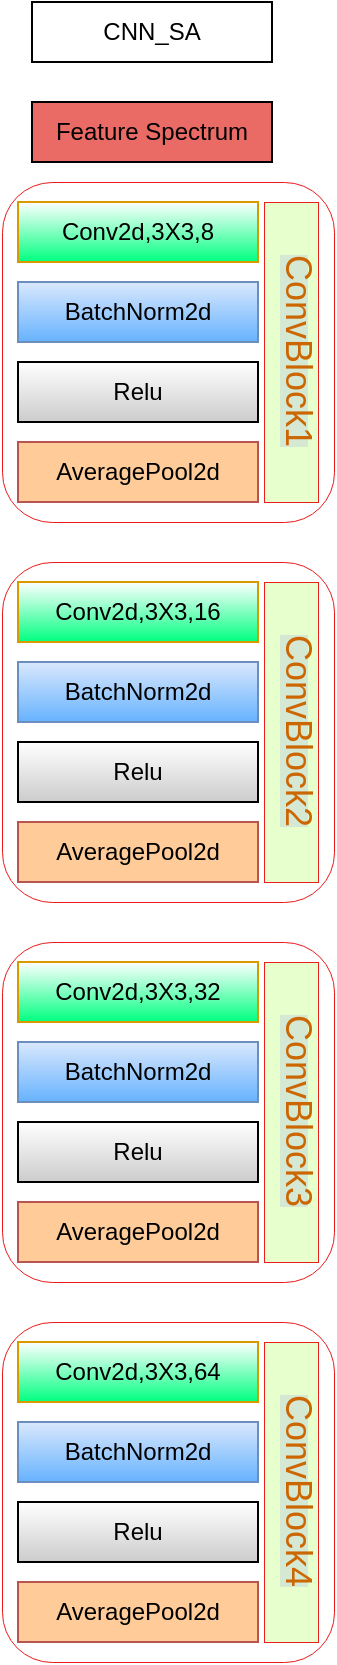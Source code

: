 <mxfile version="23.1.7" type="github">
  <diagram name="第 1 页" id="AjgjSqaszOMBfTFXpg18">
    <mxGraphModel dx="1838" dy="993" grid="1" gridSize="10" guides="1" tooltips="1" connect="1" arrows="1" fold="1" page="1" pageScale="1" pageWidth="827" pageHeight="1169" math="0" shadow="0">
      <root>
        <mxCell id="0" />
        <mxCell id="1" parent="0" />
        <mxCell id="EDfWTcDoBZcYxlzyevOM-1" value="CNN_SA" style="rounded=0;whiteSpace=wrap;html=1;" vertex="1" parent="1">
          <mxGeometry x="240" y="150" width="120" height="30" as="geometry" />
        </mxCell>
        <mxCell id="EDfWTcDoBZcYxlzyevOM-8" value="" style="rounded=1;whiteSpace=wrap;html=1;fillColor=none;strokeWidth=0.5;strokeColor=#ec1818;" vertex="1" parent="1">
          <mxGeometry x="225" y="240" width="166" height="170" as="geometry" />
        </mxCell>
        <mxCell id="EDfWTcDoBZcYxlzyevOM-3" value="Feature Spectrum" style="rounded=0;whiteSpace=wrap;html=1;fillColor=#EA6B66;" vertex="1" parent="1">
          <mxGeometry x="240" y="200" width="120" height="30" as="geometry" />
        </mxCell>
        <mxCell id="EDfWTcDoBZcYxlzyevOM-4" value="Conv2d,3X3,8" style="rounded=0;whiteSpace=wrap;html=1;fillColor=default;strokeColor=#d79b00;gradientColor=#00FF80;" vertex="1" parent="1">
          <mxGeometry x="233" y="250" width="120" height="30" as="geometry" />
        </mxCell>
        <mxCell id="EDfWTcDoBZcYxlzyevOM-5" value="BatchNorm2d" style="rounded=0;whiteSpace=wrap;html=1;fillColor=#dae8fc;strokeColor=#6c8ebf;gradientColor=#66B2FF;" vertex="1" parent="1">
          <mxGeometry x="233" y="290" width="120" height="30" as="geometry" />
        </mxCell>
        <mxCell id="EDfWTcDoBZcYxlzyevOM-6" value="Relu" style="rounded=0;whiteSpace=wrap;html=1;gradientColor=#CCCCCC;" vertex="1" parent="1">
          <mxGeometry x="233" y="330" width="120" height="30" as="geometry" />
        </mxCell>
        <mxCell id="EDfWTcDoBZcYxlzyevOM-7" value="AveragePool2d" style="rounded=0;whiteSpace=wrap;html=1;fillColor=#FFCC99;strokeColor=#b85450;" vertex="1" parent="1">
          <mxGeometry x="233" y="370" width="120" height="30" as="geometry" />
        </mxCell>
        <mxCell id="EDfWTcDoBZcYxlzyevOM-9" value="" style="rounded=0;whiteSpace=wrap;html=1;fillColor=#E6FFCC;strokeColor=#eb1e1e;strokeWidth=0.5;" vertex="1" parent="1">
          <mxGeometry x="356" y="250" width="27" height="150" as="geometry" />
        </mxCell>
        <mxCell id="EDfWTcDoBZcYxlzyevOM-10" value="&lt;span style=&quot;background-color: rgb(213, 232, 212);&quot;&gt;&lt;font style=&quot;font-size: 18px;&quot;&gt;ConvBlock1&lt;/font&gt;&lt;/span&gt;" style="text;html=1;align=center;verticalAlign=middle;whiteSpace=wrap;rounded=0;fontColor=#CC6600;horizontal=0;rotation=-180;" vertex="1" parent="1">
          <mxGeometry x="362.5" y="263" width="21.5" height="121.5" as="geometry" />
        </mxCell>
        <mxCell id="EDfWTcDoBZcYxlzyevOM-11" value="" style="rounded=1;whiteSpace=wrap;html=1;fillColor=none;strokeWidth=0.5;strokeColor=#ec1818;" vertex="1" parent="1">
          <mxGeometry x="225" y="430" width="166" height="170" as="geometry" />
        </mxCell>
        <mxCell id="EDfWTcDoBZcYxlzyevOM-12" value="Conv2d,3X3,16" style="rounded=0;whiteSpace=wrap;html=1;fillColor=default;strokeColor=#d79b00;gradientColor=#00FF80;" vertex="1" parent="1">
          <mxGeometry x="233" y="440" width="120" height="30" as="geometry" />
        </mxCell>
        <mxCell id="EDfWTcDoBZcYxlzyevOM-13" value="BatchNorm2d" style="rounded=0;whiteSpace=wrap;html=1;fillColor=#dae8fc;strokeColor=#6c8ebf;gradientColor=#66B2FF;" vertex="1" parent="1">
          <mxGeometry x="233" y="480" width="120" height="30" as="geometry" />
        </mxCell>
        <mxCell id="EDfWTcDoBZcYxlzyevOM-14" value="Relu" style="rounded=0;whiteSpace=wrap;html=1;gradientColor=#CCCCCC;" vertex="1" parent="1">
          <mxGeometry x="233" y="520" width="120" height="30" as="geometry" />
        </mxCell>
        <mxCell id="EDfWTcDoBZcYxlzyevOM-15" value="AveragePool2d" style="rounded=0;whiteSpace=wrap;html=1;fillColor=#FFCC99;strokeColor=#b85450;" vertex="1" parent="1">
          <mxGeometry x="233" y="560" width="120" height="30" as="geometry" />
        </mxCell>
        <mxCell id="EDfWTcDoBZcYxlzyevOM-16" value="" style="rounded=0;whiteSpace=wrap;html=1;fillColor=#E6FFCC;strokeColor=#eb1e1e;strokeWidth=0.5;" vertex="1" parent="1">
          <mxGeometry x="356" y="440" width="27" height="150" as="geometry" />
        </mxCell>
        <mxCell id="EDfWTcDoBZcYxlzyevOM-17" value="&lt;span style=&quot;background-color: rgb(213, 232, 212);&quot;&gt;&lt;font style=&quot;font-size: 18px;&quot;&gt;ConvBlock2&lt;br&gt;&lt;/font&gt;&lt;/span&gt;" style="text;html=1;align=center;verticalAlign=middle;whiteSpace=wrap;rounded=0;fontColor=#CC6600;horizontal=0;rotation=-180;" vertex="1" parent="1">
          <mxGeometry x="362.5" y="453" width="21.5" height="121.5" as="geometry" />
        </mxCell>
        <mxCell id="EDfWTcDoBZcYxlzyevOM-18" value="" style="rounded=1;whiteSpace=wrap;html=1;fillColor=none;strokeWidth=0.5;strokeColor=#ec1818;" vertex="1" parent="1">
          <mxGeometry x="225" y="620" width="166" height="170" as="geometry" />
        </mxCell>
        <mxCell id="EDfWTcDoBZcYxlzyevOM-19" value="Conv2d,3X3,32" style="rounded=0;whiteSpace=wrap;html=1;fillColor=default;strokeColor=#d79b00;gradientColor=#00FF80;" vertex="1" parent="1">
          <mxGeometry x="233" y="630" width="120" height="30" as="geometry" />
        </mxCell>
        <mxCell id="EDfWTcDoBZcYxlzyevOM-20" value="BatchNorm2d" style="rounded=0;whiteSpace=wrap;html=1;fillColor=#dae8fc;strokeColor=#6c8ebf;gradientColor=#66B2FF;" vertex="1" parent="1">
          <mxGeometry x="233" y="670" width="120" height="30" as="geometry" />
        </mxCell>
        <mxCell id="EDfWTcDoBZcYxlzyevOM-21" value="Relu" style="rounded=0;whiteSpace=wrap;html=1;gradientColor=#CCCCCC;" vertex="1" parent="1">
          <mxGeometry x="233" y="710" width="120" height="30" as="geometry" />
        </mxCell>
        <mxCell id="EDfWTcDoBZcYxlzyevOM-22" value="AveragePool2d" style="rounded=0;whiteSpace=wrap;html=1;fillColor=#FFCC99;strokeColor=#b85450;" vertex="1" parent="1">
          <mxGeometry x="233" y="750" width="120" height="30" as="geometry" />
        </mxCell>
        <mxCell id="EDfWTcDoBZcYxlzyevOM-23" value="" style="rounded=0;whiteSpace=wrap;html=1;fillColor=#E6FFCC;strokeColor=#eb1e1e;strokeWidth=0.5;" vertex="1" parent="1">
          <mxGeometry x="356" y="630" width="27" height="150" as="geometry" />
        </mxCell>
        <mxCell id="EDfWTcDoBZcYxlzyevOM-24" value="&lt;span style=&quot;background-color: rgb(213, 232, 212);&quot;&gt;&lt;font style=&quot;font-size: 18px;&quot;&gt;ConvBlock3&lt;br&gt;&lt;/font&gt;&lt;/span&gt;" style="text;html=1;align=center;verticalAlign=middle;whiteSpace=wrap;rounded=0;fontColor=#CC6600;horizontal=0;rotation=-180;" vertex="1" parent="1">
          <mxGeometry x="362.5" y="643" width="21.5" height="121.5" as="geometry" />
        </mxCell>
        <mxCell id="EDfWTcDoBZcYxlzyevOM-25" value="" style="rounded=1;whiteSpace=wrap;html=1;fillColor=none;strokeWidth=0.5;strokeColor=#ec1818;" vertex="1" parent="1">
          <mxGeometry x="225" y="810" width="166" height="170" as="geometry" />
        </mxCell>
        <mxCell id="EDfWTcDoBZcYxlzyevOM-26" value="Conv2d,3X3,64" style="rounded=0;whiteSpace=wrap;html=1;fillColor=default;strokeColor=#d79b00;gradientColor=#00FF80;" vertex="1" parent="1">
          <mxGeometry x="233" y="820" width="120" height="30" as="geometry" />
        </mxCell>
        <mxCell id="EDfWTcDoBZcYxlzyevOM-27" value="BatchNorm2d" style="rounded=0;whiteSpace=wrap;html=1;fillColor=#dae8fc;strokeColor=#6c8ebf;gradientColor=#66B2FF;" vertex="1" parent="1">
          <mxGeometry x="233" y="860" width="120" height="30" as="geometry" />
        </mxCell>
        <mxCell id="EDfWTcDoBZcYxlzyevOM-28" value="Relu" style="rounded=0;whiteSpace=wrap;html=1;gradientColor=#CCCCCC;" vertex="1" parent="1">
          <mxGeometry x="233" y="900" width="120" height="30" as="geometry" />
        </mxCell>
        <mxCell id="EDfWTcDoBZcYxlzyevOM-29" value="AveragePool2d" style="rounded=0;whiteSpace=wrap;html=1;fillColor=#FFCC99;strokeColor=#b85450;" vertex="1" parent="1">
          <mxGeometry x="233" y="940" width="120" height="30" as="geometry" />
        </mxCell>
        <mxCell id="EDfWTcDoBZcYxlzyevOM-30" value="" style="rounded=0;whiteSpace=wrap;html=1;fillColor=#E6FFCC;strokeColor=#eb1e1e;strokeWidth=0.5;" vertex="1" parent="1">
          <mxGeometry x="356" y="820" width="27" height="150" as="geometry" />
        </mxCell>
        <mxCell id="EDfWTcDoBZcYxlzyevOM-31" value="&lt;span style=&quot;background-color: rgb(213, 232, 212);&quot;&gt;&lt;font style=&quot;font-size: 18px;&quot;&gt;ConvBlock4&lt;br&gt;&lt;/font&gt;&lt;/span&gt;" style="text;html=1;align=center;verticalAlign=middle;whiteSpace=wrap;rounded=0;fontColor=#CC6600;horizontal=0;rotation=-180;" vertex="1" parent="1">
          <mxGeometry x="362.5" y="833" width="21.5" height="121.5" as="geometry" />
        </mxCell>
      </root>
    </mxGraphModel>
  </diagram>
</mxfile>
